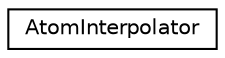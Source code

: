 digraph "Graphical Class Hierarchy"
{
  edge [fontname="Helvetica",fontsize="10",labelfontname="Helvetica",labelfontsize="10"];
  node [fontname="Helvetica",fontsize="10",shape=record];
  rankdir="LR";
  Node0 [label="AtomInterpolator",height=0.2,width=0.4,color="black", fillcolor="white", style="filled",URL="$classAtomInterpolator.html"];
}
